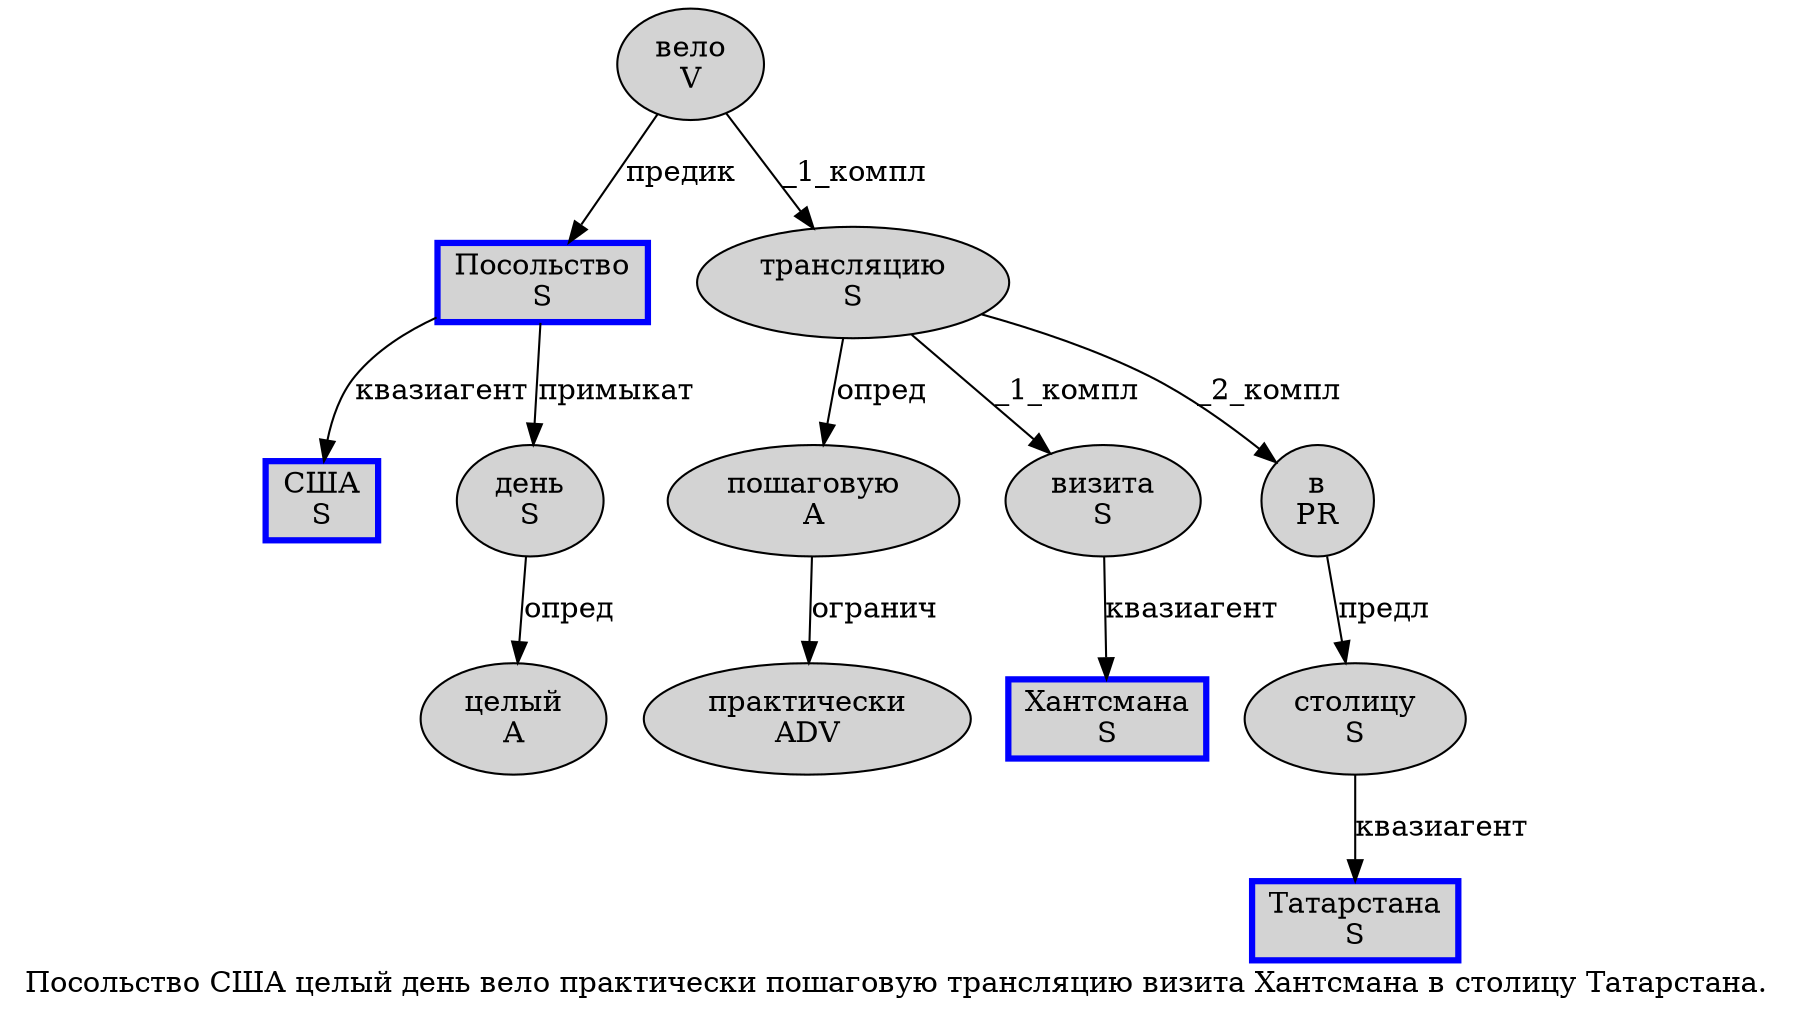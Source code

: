 digraph SENTENCE_776 {
	graph [label="Посольство США целый день вело практически пошаговую трансляцию визита Хантсмана в столицу Татарстана."]
	node [style=filled]
		0 [label="Посольство
S" color=blue fillcolor=lightgray penwidth=3 shape=box]
		1 [label="США
S" color=blue fillcolor=lightgray penwidth=3 shape=box]
		2 [label="целый
A" color="" fillcolor=lightgray penwidth=1 shape=ellipse]
		3 [label="день
S" color="" fillcolor=lightgray penwidth=1 shape=ellipse]
		4 [label="вело
V" color="" fillcolor=lightgray penwidth=1 shape=ellipse]
		5 [label="практически
ADV" color="" fillcolor=lightgray penwidth=1 shape=ellipse]
		6 [label="пошаговую
A" color="" fillcolor=lightgray penwidth=1 shape=ellipse]
		7 [label="трансляцию
S" color="" fillcolor=lightgray penwidth=1 shape=ellipse]
		8 [label="визита
S" color="" fillcolor=lightgray penwidth=1 shape=ellipse]
		9 [label="Хантсмана
S" color=blue fillcolor=lightgray penwidth=3 shape=box]
		10 [label="в
PR" color="" fillcolor=lightgray penwidth=1 shape=ellipse]
		11 [label="столицу
S" color="" fillcolor=lightgray penwidth=1 shape=ellipse]
		12 [label="Татарстана
S" color=blue fillcolor=lightgray penwidth=3 shape=box]
			6 -> 5 [label="огранич"]
			7 -> 6 [label="опред"]
			7 -> 8 [label="_1_компл"]
			7 -> 10 [label="_2_компл"]
			10 -> 11 [label="предл"]
			11 -> 12 [label="квазиагент"]
			8 -> 9 [label="квазиагент"]
			3 -> 2 [label="опред"]
			4 -> 0 [label="предик"]
			4 -> 7 [label="_1_компл"]
			0 -> 1 [label="квазиагент"]
			0 -> 3 [label="примыкат"]
}